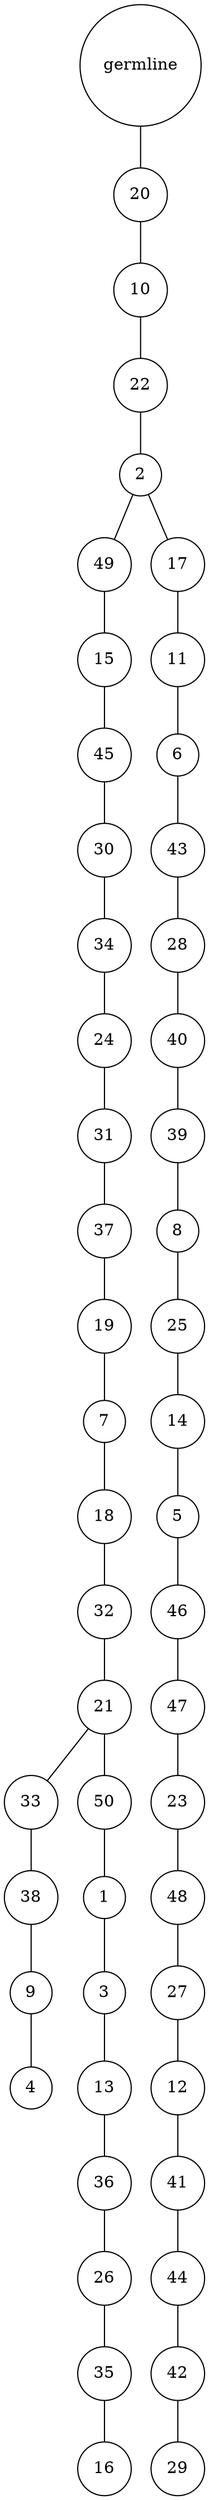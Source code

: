 graph {
	rankdir=UD;
	splines=line;
	node [shape=circle]
	"0x7f0e55d4abb0" [label="germline"];
	"0x7f0e55d4abe0" [label="20"];
	"0x7f0e55d4abb0" -- "0x7f0e55d4abe0" ;
	"0x7f0e55d4ac10" [label="10"];
	"0x7f0e55d4abe0" -- "0x7f0e55d4ac10" ;
	"0x7f0e55d4ac40" [label="22"];
	"0x7f0e55d4ac10" -- "0x7f0e55d4ac40" ;
	"0x7f0e55d4ac70" [label="2"];
	"0x7f0e55d4ac40" -- "0x7f0e55d4ac70" ;
	"0x7f0e55d4aca0" [label="49"];
	"0x7f0e55d4ac70" -- "0x7f0e55d4aca0" ;
	"0x7f0e55d4acd0" [label="15"];
	"0x7f0e55d4aca0" -- "0x7f0e55d4acd0" ;
	"0x7f0e55d4ad00" [label="45"];
	"0x7f0e55d4acd0" -- "0x7f0e55d4ad00" ;
	"0x7f0e55d4ad30" [label="30"];
	"0x7f0e55d4ad00" -- "0x7f0e55d4ad30" ;
	"0x7f0e55d4ad60" [label="34"];
	"0x7f0e55d4ad30" -- "0x7f0e55d4ad60" ;
	"0x7f0e55d4ad90" [label="24"];
	"0x7f0e55d4ad60" -- "0x7f0e55d4ad90" ;
	"0x7f0e55d4adc0" [label="31"];
	"0x7f0e55d4ad90" -- "0x7f0e55d4adc0" ;
	"0x7f0e55d4adf0" [label="37"];
	"0x7f0e55d4adc0" -- "0x7f0e55d4adf0" ;
	"0x7f0e55d4ae20" [label="19"];
	"0x7f0e55d4adf0" -- "0x7f0e55d4ae20" ;
	"0x7f0e55d4ae50" [label="7"];
	"0x7f0e55d4ae20" -- "0x7f0e55d4ae50" ;
	"0x7f0e55d4ae80" [label="18"];
	"0x7f0e55d4ae50" -- "0x7f0e55d4ae80" ;
	"0x7f0e55d4aeb0" [label="32"];
	"0x7f0e55d4ae80" -- "0x7f0e55d4aeb0" ;
	"0x7f0e55d4aee0" [label="21"];
	"0x7f0e55d4aeb0" -- "0x7f0e55d4aee0" ;
	"0x7f0e55d4af10" [label="33"];
	"0x7f0e55d4aee0" -- "0x7f0e55d4af10" ;
	"0x7f0e55d4af40" [label="38"];
	"0x7f0e55d4af10" -- "0x7f0e55d4af40" ;
	"0x7f0e55d4af70" [label="9"];
	"0x7f0e55d4af40" -- "0x7f0e55d4af70" ;
	"0x7f0e55d4afa0" [label="4"];
	"0x7f0e55d4af70" -- "0x7f0e55d4afa0" ;
	"0x7f0e55d4afd0" [label="50"];
	"0x7f0e55d4aee0" -- "0x7f0e55d4afd0" ;
	"0x7f0e55d57040" [label="1"];
	"0x7f0e55d4afd0" -- "0x7f0e55d57040" ;
	"0x7f0e55d57070" [label="3"];
	"0x7f0e55d57040" -- "0x7f0e55d57070" ;
	"0x7f0e55d570a0" [label="13"];
	"0x7f0e55d57070" -- "0x7f0e55d570a0" ;
	"0x7f0e55d570d0" [label="36"];
	"0x7f0e55d570a0" -- "0x7f0e55d570d0" ;
	"0x7f0e55d57100" [label="26"];
	"0x7f0e55d570d0" -- "0x7f0e55d57100" ;
	"0x7f0e55d57130" [label="35"];
	"0x7f0e55d57100" -- "0x7f0e55d57130" ;
	"0x7f0e55d57160" [label="16"];
	"0x7f0e55d57130" -- "0x7f0e55d57160" ;
	"0x7f0e55d57190" [label="17"];
	"0x7f0e55d4ac70" -- "0x7f0e55d57190" ;
	"0x7f0e55d571c0" [label="11"];
	"0x7f0e55d57190" -- "0x7f0e55d571c0" ;
	"0x7f0e55d571f0" [label="6"];
	"0x7f0e55d571c0" -- "0x7f0e55d571f0" ;
	"0x7f0e55d57220" [label="43"];
	"0x7f0e55d571f0" -- "0x7f0e55d57220" ;
	"0x7f0e55d57250" [label="28"];
	"0x7f0e55d57220" -- "0x7f0e55d57250" ;
	"0x7f0e55d57280" [label="40"];
	"0x7f0e55d57250" -- "0x7f0e55d57280" ;
	"0x7f0e55d572b0" [label="39"];
	"0x7f0e55d57280" -- "0x7f0e55d572b0" ;
	"0x7f0e55d572e0" [label="8"];
	"0x7f0e55d572b0" -- "0x7f0e55d572e0" ;
	"0x7f0e55d57310" [label="25"];
	"0x7f0e55d572e0" -- "0x7f0e55d57310" ;
	"0x7f0e55d57340" [label="14"];
	"0x7f0e55d57310" -- "0x7f0e55d57340" ;
	"0x7f0e55d57370" [label="5"];
	"0x7f0e55d57340" -- "0x7f0e55d57370" ;
	"0x7f0e55d573a0" [label="46"];
	"0x7f0e55d57370" -- "0x7f0e55d573a0" ;
	"0x7f0e55d573d0" [label="47"];
	"0x7f0e55d573a0" -- "0x7f0e55d573d0" ;
	"0x7f0e55d57400" [label="23"];
	"0x7f0e55d573d0" -- "0x7f0e55d57400" ;
	"0x7f0e55d57430" [label="48"];
	"0x7f0e55d57400" -- "0x7f0e55d57430" ;
	"0x7f0e55d57460" [label="27"];
	"0x7f0e55d57430" -- "0x7f0e55d57460" ;
	"0x7f0e55d57490" [label="12"];
	"0x7f0e55d57460" -- "0x7f0e55d57490" ;
	"0x7f0e55d574c0" [label="41"];
	"0x7f0e55d57490" -- "0x7f0e55d574c0" ;
	"0x7f0e55d574f0" [label="44"];
	"0x7f0e55d574c0" -- "0x7f0e55d574f0" ;
	"0x7f0e55d57520" [label="42"];
	"0x7f0e55d574f0" -- "0x7f0e55d57520" ;
	"0x7f0e55d57550" [label="29"];
	"0x7f0e55d57520" -- "0x7f0e55d57550" ;
}
